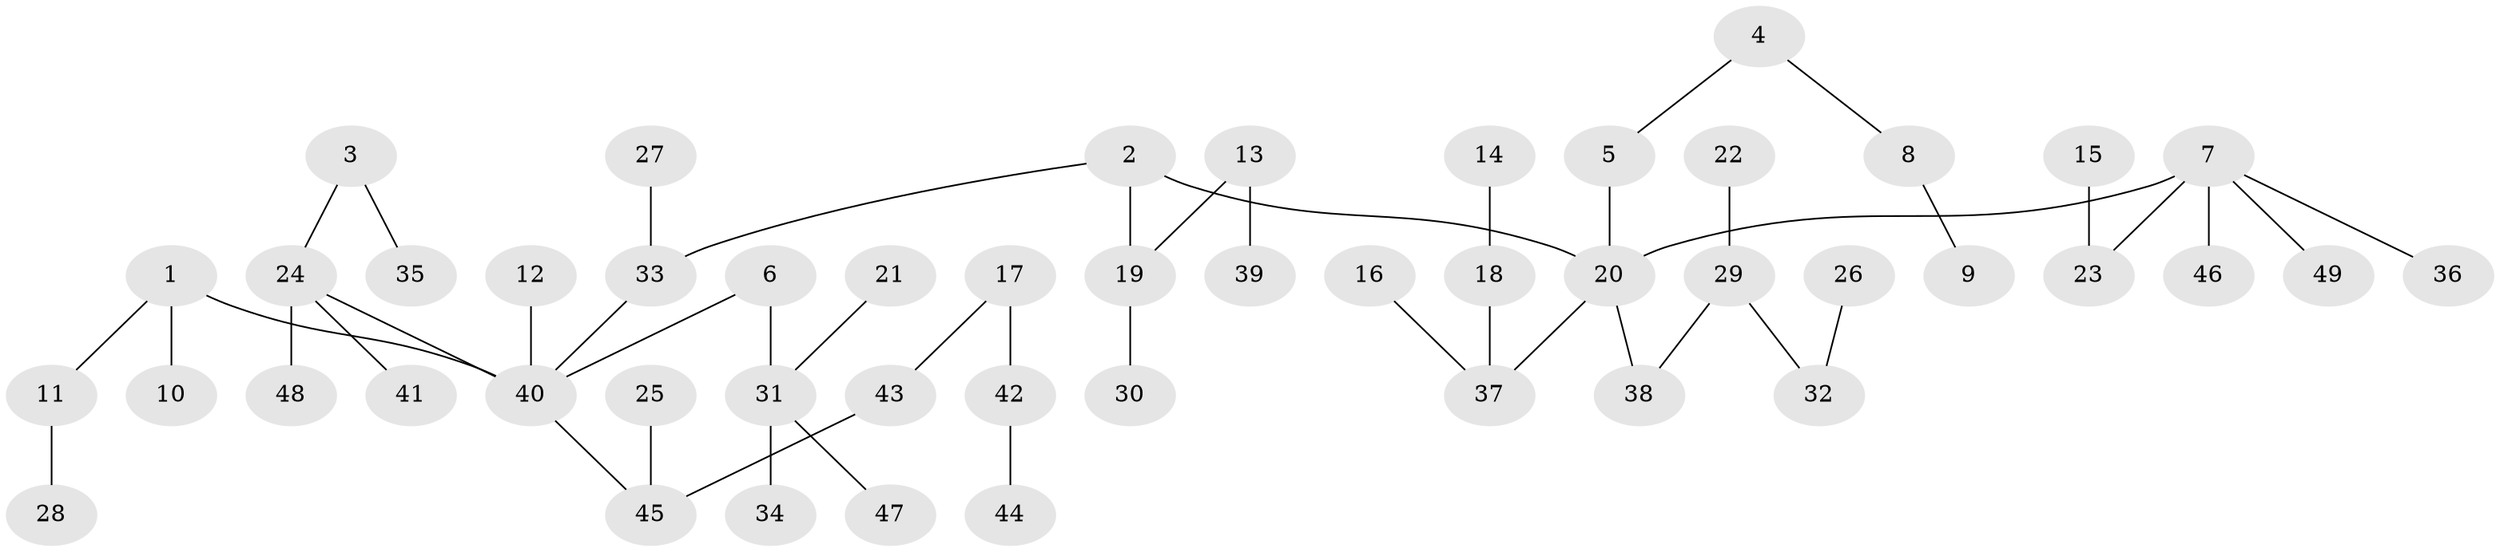 // original degree distribution, {3: 0.17346938775510204, 8: 0.01020408163265306, 5: 0.04081632653061224, 6: 0.01020408163265306, 2: 0.22448979591836735, 1: 0.5, 4: 0.04081632653061224}
// Generated by graph-tools (version 1.1) at 2025/02/03/09/25 03:02:19]
// undirected, 49 vertices, 48 edges
graph export_dot {
graph [start="1"]
  node [color=gray90,style=filled];
  1;
  2;
  3;
  4;
  5;
  6;
  7;
  8;
  9;
  10;
  11;
  12;
  13;
  14;
  15;
  16;
  17;
  18;
  19;
  20;
  21;
  22;
  23;
  24;
  25;
  26;
  27;
  28;
  29;
  30;
  31;
  32;
  33;
  34;
  35;
  36;
  37;
  38;
  39;
  40;
  41;
  42;
  43;
  44;
  45;
  46;
  47;
  48;
  49;
  1 -- 10 [weight=1.0];
  1 -- 11 [weight=1.0];
  1 -- 40 [weight=1.0];
  2 -- 19 [weight=1.0];
  2 -- 20 [weight=1.0];
  2 -- 33 [weight=1.0];
  3 -- 24 [weight=1.0];
  3 -- 35 [weight=1.0];
  4 -- 5 [weight=1.0];
  4 -- 8 [weight=1.0];
  5 -- 20 [weight=1.0];
  6 -- 31 [weight=1.0];
  6 -- 40 [weight=1.0];
  7 -- 20 [weight=1.0];
  7 -- 23 [weight=1.0];
  7 -- 36 [weight=1.0];
  7 -- 46 [weight=1.0];
  7 -- 49 [weight=1.0];
  8 -- 9 [weight=1.0];
  11 -- 28 [weight=1.0];
  12 -- 40 [weight=1.0];
  13 -- 19 [weight=1.0];
  13 -- 39 [weight=1.0];
  14 -- 18 [weight=1.0];
  15 -- 23 [weight=1.0];
  16 -- 37 [weight=1.0];
  17 -- 42 [weight=1.0];
  17 -- 43 [weight=1.0];
  18 -- 37 [weight=1.0];
  19 -- 30 [weight=1.0];
  20 -- 37 [weight=1.0];
  20 -- 38 [weight=1.0];
  21 -- 31 [weight=1.0];
  22 -- 29 [weight=1.0];
  24 -- 40 [weight=1.0];
  24 -- 41 [weight=1.0];
  24 -- 48 [weight=1.0];
  25 -- 45 [weight=1.0];
  26 -- 32 [weight=1.0];
  27 -- 33 [weight=1.0];
  29 -- 32 [weight=1.0];
  29 -- 38 [weight=1.0];
  31 -- 34 [weight=1.0];
  31 -- 47 [weight=1.0];
  33 -- 40 [weight=1.0];
  40 -- 45 [weight=1.0];
  42 -- 44 [weight=1.0];
  43 -- 45 [weight=1.0];
}
